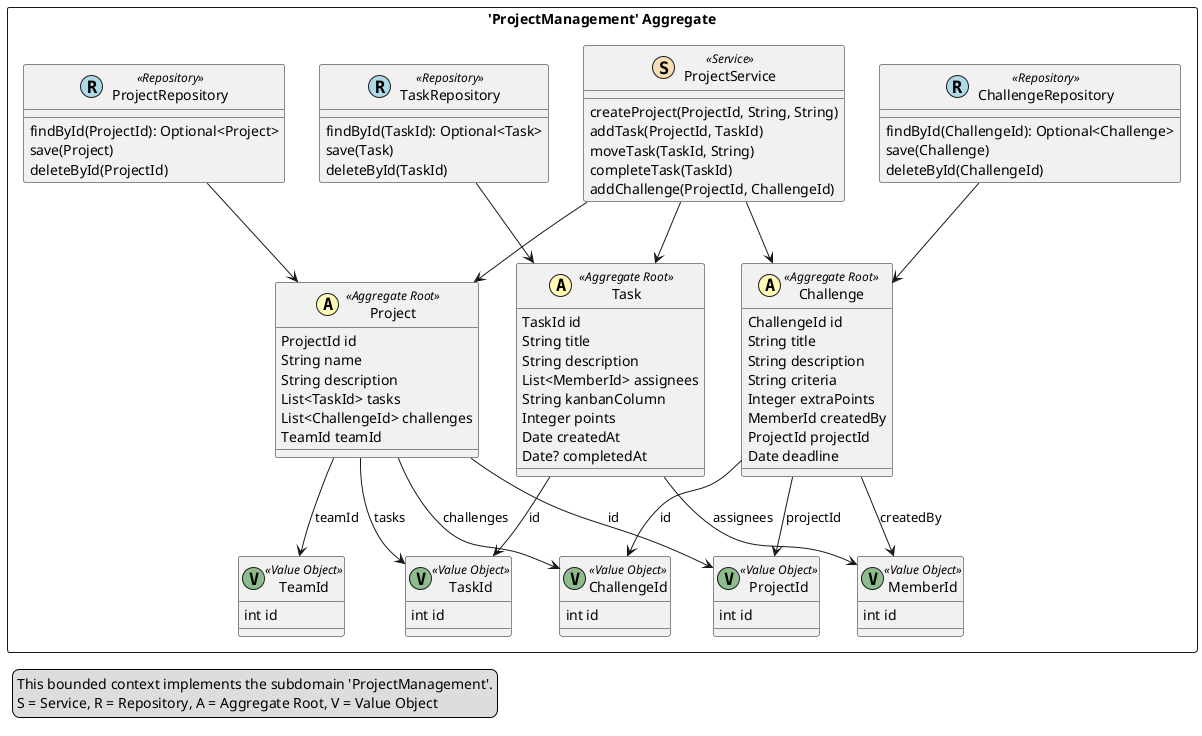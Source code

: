 @startuml

!define ENTITY(x) class x << (E,#FFAAAA) >>
!define VALUE_OBJECT(x) class x << (V,#FFDD55) >>
!define SERVICE(x) class x << (S,#BBEEBB) >>
!define REPOSITORY(x) class x << (R,#BBDDEE) >>


skinparam componentStyle uml2

package "'ProjectManagement' Aggregate" <<Rectangle>> {

    ' ==================== ENTITIES ====================
    class Project <<(A,#fffab8) Aggregate Root>> {
        ProjectId id
        String name
        String description
        List<TaskId> tasks
        List<ChallengeId> challenges
        TeamId teamId
    }

    class Task <<(A,#fffab8) Aggregate Root>> {
        TaskId id
        String title
        String description
        List<MemberId> assignees
        String kanbanColumn
        Integer points
        Date createdAt
        Date? completedAt
    }

    class Challenge <<(A,#fffab8) Aggregate Root>> {
        ChallengeId id
        String title
        String description
        String criteria
        Integer extraPoints
        MemberId createdBy
        ProjectId projectId
        Date deadline
    }

    ' ==================== VALUE OBJECTS ====================
    class ProjectId <<(V,DarkSeaGreen) Value Object>> {
        int id
    }

    class TaskId <<(V,DarkSeaGreen) Value Object>> {
        int id
    }

    class ChallengeId <<(V,DarkSeaGreen) Value Object>> {
        int id
    }

    class TeamId <<(V,DarkSeaGreen) Value Object>> {
        int id
    }

    class MemberId <<(V,DarkSeaGreen) Value Object>> {
        int id
    }

    ' ==================== REPOSITORIES ====================
    class ProjectRepository <<(R,LightBlue) Repository>> {
        findById(ProjectId): Optional<Project>
        save(Project)
        deleteById(ProjectId)
    }

    class TaskRepository <<(R,LightBlue) Repository>> {
        findById(TaskId): Optional<Task>
        save(Task)
        deleteById(TaskId)
    }

    class ChallengeRepository <<(R,LightBlue) Repository>> {
        findById(ChallengeId): Optional<Challenge>
        save(Challenge)
        deleteById(ChallengeId)
    }

    ' ==================== SERVICE ====================
    class ProjectService <<(S,Wheat) Service>> {
        createProject(ProjectId, String, String)
        addTask(ProjectId, TaskId)
        moveTask(TaskId, String)
        completeTask(TaskId)
        addChallenge(ProjectId, ChallengeId)
    }

    ' ==================== RELATIONSHIPS ====================
    Project --> ProjectId : id
    Project --> TaskId : tasks
    Project --> ChallengeId : challenges
    Project --> TeamId : teamId

    Task --> TaskId : id
    Task --> MemberId : assignees

    Challenge --> ChallengeId : id
    Challenge --> MemberId : createdBy
    Challenge --> ProjectId : projectId

    ProjectRepository --> Project
    TaskRepository --> Task
    ChallengeRepository --> Challenge

    ProjectService --> Project
    ProjectService --> Task
    ProjectService --> Challenge
}

legend left
  This bounded context implements the subdomain 'ProjectManagement'.
  S = Service, R = Repository, A = Aggregate Root, V = Value Object
end legend

@enduml